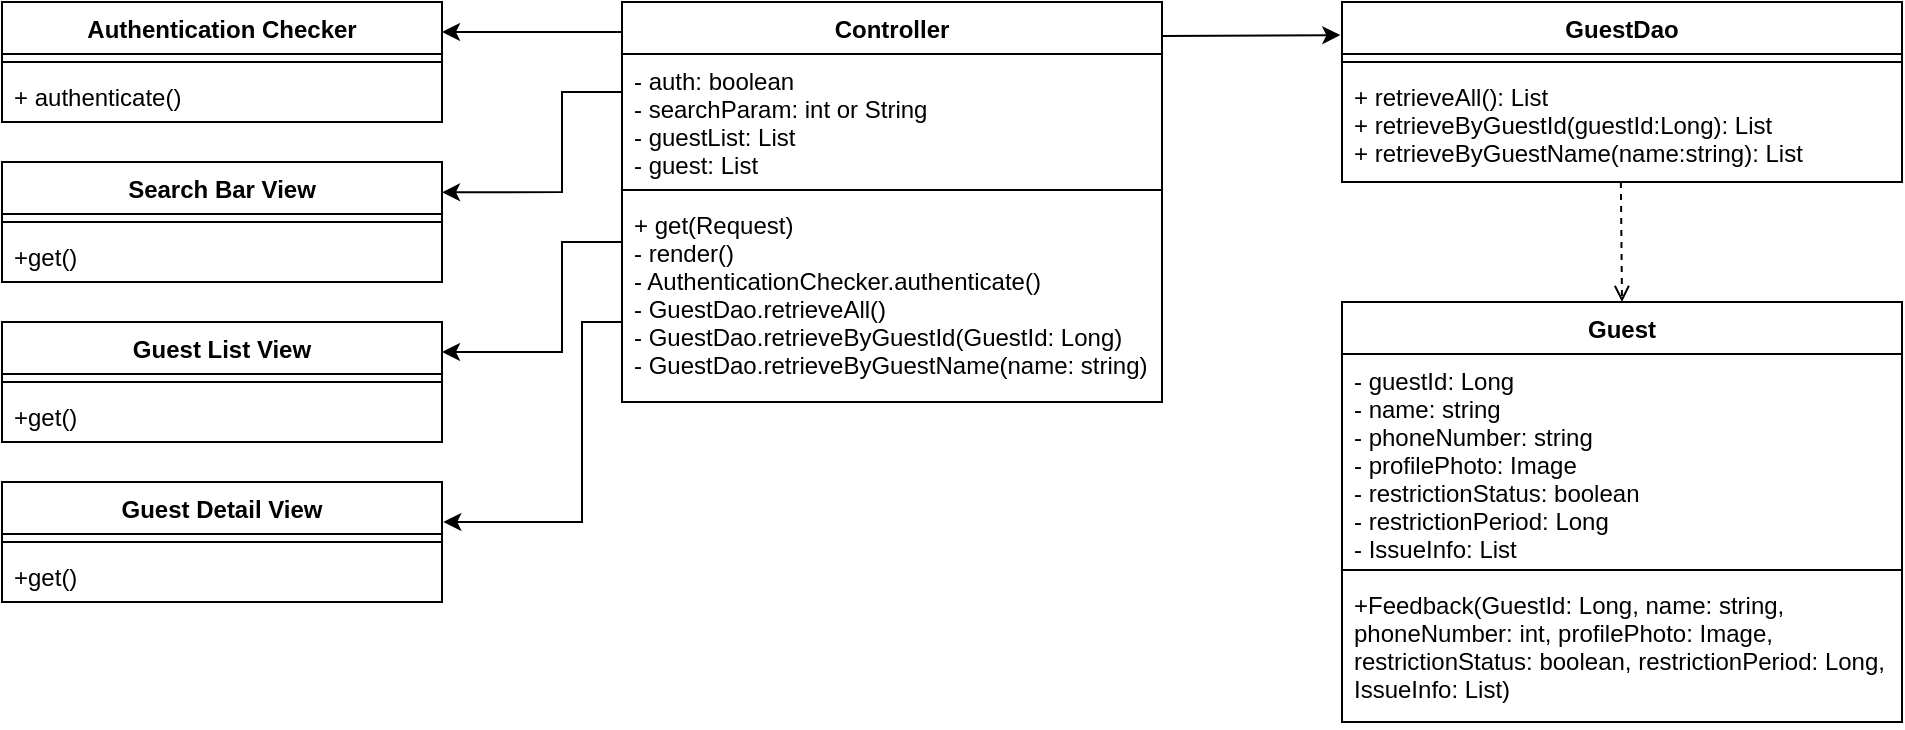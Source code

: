 <?xml version="1.0" encoding="UTF-8"?>
<mxfile version="14.6.12" type="google">
  <diagram id="17bONClx9CGosTeuGOa-" name="Page-1">
    <mxGraphModel dx="1278" dy="491" grid="1" gridSize="10" guides="1" tooltips="1" connect="1" arrows="1" fold="1" page="1" pageScale="1" pageWidth="827" pageHeight="1169" math="0" shadow="0">
      <root>
        <mxCell id="0" />
        <mxCell id="1" parent="0" />
        <mxCell id="XLez9herNrsKwmnZLOPz-1" value="Controller" style="swimlane;fontStyle=1;align=center;verticalAlign=top;childLayout=stackLayout;horizontal=1;startSize=26;horizontalStack=0;resizeParent=1;resizeParentMax=0;resizeLast=0;collapsible=1;marginBottom=0;" vertex="1" parent="1">
          <mxGeometry x="590" y="100" width="270" height="200" as="geometry" />
        </mxCell>
        <mxCell id="XLez9herNrsKwmnZLOPz-2" value="- auth: boolean&#xa;- searchParam: int or String&#xa;- guestList: List&#xa;- guest: List&#xa;" style="text;strokeColor=none;fillColor=none;align=left;verticalAlign=top;spacingLeft=4;spacingRight=4;overflow=hidden;rotatable=0;points=[[0,0.5],[1,0.5]];portConstraint=eastwest;" vertex="1" parent="XLez9herNrsKwmnZLOPz-1">
          <mxGeometry y="26" width="270" height="64" as="geometry" />
        </mxCell>
        <mxCell id="XLez9herNrsKwmnZLOPz-3" value="" style="line;strokeWidth=1;fillColor=none;align=left;verticalAlign=middle;spacingTop=-1;spacingLeft=3;spacingRight=3;rotatable=0;labelPosition=right;points=[];portConstraint=eastwest;" vertex="1" parent="XLez9herNrsKwmnZLOPz-1">
          <mxGeometry y="90" width="270" height="8" as="geometry" />
        </mxCell>
        <mxCell id="XLez9herNrsKwmnZLOPz-4" value="+ get(Request)&#xa;- render()&#xa;- AuthenticationChecker.authenticate()&#xa;- GuestDao.retrieveAll()&#xa;- GuestDao.retrieveByGuestId(GuestId: Long)&#xa;- GuestDao.retrieveByGuestName(name: string)" style="text;strokeColor=none;fillColor=none;align=left;verticalAlign=top;spacingLeft=4;spacingRight=4;overflow=hidden;rotatable=0;points=[[0,0.5],[1,0.5]];portConstraint=eastwest;" vertex="1" parent="XLez9herNrsKwmnZLOPz-1">
          <mxGeometry y="98" width="270" height="102" as="geometry" />
        </mxCell>
        <mxCell id="XLez9herNrsKwmnZLOPz-5" value="Search Bar View" style="swimlane;fontStyle=1;align=center;verticalAlign=top;childLayout=stackLayout;horizontal=1;startSize=26;horizontalStack=0;resizeParent=1;resizeParentMax=0;resizeLast=0;collapsible=1;marginBottom=0;" vertex="1" parent="1">
          <mxGeometry x="280" y="180" width="220" height="60" as="geometry" />
        </mxCell>
        <mxCell id="XLez9herNrsKwmnZLOPz-6" value="" style="line;strokeWidth=1;fillColor=none;align=left;verticalAlign=middle;spacingTop=-1;spacingLeft=3;spacingRight=3;rotatable=0;labelPosition=right;points=[];portConstraint=eastwest;" vertex="1" parent="XLez9herNrsKwmnZLOPz-5">
          <mxGeometry y="26" width="220" height="8" as="geometry" />
        </mxCell>
        <mxCell id="XLez9herNrsKwmnZLOPz-7" value="+get()" style="text;strokeColor=none;fillColor=none;align=left;verticalAlign=top;spacingLeft=4;spacingRight=4;overflow=hidden;rotatable=0;points=[[0,0.5],[1,0.5]];portConstraint=eastwest;" vertex="1" parent="XLez9herNrsKwmnZLOPz-5">
          <mxGeometry y="34" width="220" height="26" as="geometry" />
        </mxCell>
        <mxCell id="XLez9herNrsKwmnZLOPz-8" value="Guest List View" style="swimlane;fontStyle=1;align=center;verticalAlign=top;childLayout=stackLayout;horizontal=1;startSize=26;horizontalStack=0;resizeParent=1;resizeParentMax=0;resizeLast=0;collapsible=1;marginBottom=0;" vertex="1" parent="1">
          <mxGeometry x="280" y="260" width="220" height="60" as="geometry" />
        </mxCell>
        <mxCell id="XLez9herNrsKwmnZLOPz-9" value="" style="line;strokeWidth=1;fillColor=none;align=left;verticalAlign=middle;spacingTop=-1;spacingLeft=3;spacingRight=3;rotatable=0;labelPosition=right;points=[];portConstraint=eastwest;" vertex="1" parent="XLez9herNrsKwmnZLOPz-8">
          <mxGeometry y="26" width="220" height="8" as="geometry" />
        </mxCell>
        <mxCell id="XLez9herNrsKwmnZLOPz-10" value="+get()" style="text;strokeColor=none;fillColor=none;align=left;verticalAlign=top;spacingLeft=4;spacingRight=4;overflow=hidden;rotatable=0;points=[[0,0.5],[1,0.5]];portConstraint=eastwest;" vertex="1" parent="XLez9herNrsKwmnZLOPz-8">
          <mxGeometry y="34" width="220" height="26" as="geometry" />
        </mxCell>
        <mxCell id="XLez9herNrsKwmnZLOPz-11" value="Authentication Checker" style="swimlane;fontStyle=1;align=center;verticalAlign=top;childLayout=stackLayout;horizontal=1;startSize=26;horizontalStack=0;resizeParent=1;resizeParentMax=0;resizeLast=0;collapsible=1;marginBottom=0;" vertex="1" parent="1">
          <mxGeometry x="280" y="100" width="220" height="60" as="geometry" />
        </mxCell>
        <mxCell id="XLez9herNrsKwmnZLOPz-12" value="" style="line;strokeWidth=1;fillColor=none;align=left;verticalAlign=middle;spacingTop=-1;spacingLeft=3;spacingRight=3;rotatable=0;labelPosition=right;points=[];portConstraint=eastwest;" vertex="1" parent="XLez9herNrsKwmnZLOPz-11">
          <mxGeometry y="26" width="220" height="8" as="geometry" />
        </mxCell>
        <mxCell id="XLez9herNrsKwmnZLOPz-13" value="+ authenticate()" style="text;strokeColor=none;fillColor=none;align=left;verticalAlign=top;spacingLeft=4;spacingRight=4;overflow=hidden;rotatable=0;points=[[0,0.5],[1,0.5]];portConstraint=eastwest;" vertex="1" parent="XLez9herNrsKwmnZLOPz-11">
          <mxGeometry y="34" width="220" height="26" as="geometry" />
        </mxCell>
        <mxCell id="XLez9herNrsKwmnZLOPz-14" value="Guest" style="swimlane;fontStyle=1;align=center;verticalAlign=top;childLayout=stackLayout;horizontal=1;startSize=26;horizontalStack=0;resizeParent=1;resizeParentMax=0;resizeLast=0;collapsible=1;marginBottom=0;" vertex="1" parent="1">
          <mxGeometry x="950" y="250" width="280" height="210" as="geometry" />
        </mxCell>
        <mxCell id="XLez9herNrsKwmnZLOPz-15" value="- guestId: Long&#xa;- name: string&#xa;- phoneNumber: string&#xa;- profilePhoto: Image&#xa;- restrictionStatus: boolean&#xa;- restrictionPeriod: Long&#xa;- IssueInfo: List" style="text;strokeColor=none;fillColor=none;align=left;verticalAlign=top;spacingLeft=4;spacingRight=4;overflow=hidden;rotatable=0;points=[[0,0.5],[1,0.5]];portConstraint=eastwest;" vertex="1" parent="XLez9herNrsKwmnZLOPz-14">
          <mxGeometry y="26" width="280" height="104" as="geometry" />
        </mxCell>
        <mxCell id="XLez9herNrsKwmnZLOPz-16" value="" style="line;strokeWidth=1;fillColor=none;align=left;verticalAlign=middle;spacingTop=-1;spacingLeft=3;spacingRight=3;rotatable=0;labelPosition=right;points=[];portConstraint=eastwest;" vertex="1" parent="XLez9herNrsKwmnZLOPz-14">
          <mxGeometry y="130" width="280" height="8" as="geometry" />
        </mxCell>
        <mxCell id="XLez9herNrsKwmnZLOPz-17" value="+Feedback(GuestId: Long, name: string,&#xa;phoneNumber: int, profilePhoto: Image,&#xa;restrictionStatus: boolean, restrictionPeriod: Long,&#xa;IssueInfo: List)" style="text;strokeColor=none;fillColor=none;align=left;verticalAlign=top;spacingLeft=4;spacingRight=4;overflow=hidden;rotatable=0;points=[[0,0.5],[1,0.5]];portConstraint=eastwest;" vertex="1" parent="XLez9herNrsKwmnZLOPz-14">
          <mxGeometry y="138" width="280" height="72" as="geometry" />
        </mxCell>
        <mxCell id="XLez9herNrsKwmnZLOPz-18" value="GuestDao" style="swimlane;fontStyle=1;align=center;verticalAlign=top;childLayout=stackLayout;horizontal=1;startSize=26;horizontalStack=0;resizeParent=1;resizeParentMax=0;resizeLast=0;collapsible=1;marginBottom=0;" vertex="1" parent="1">
          <mxGeometry x="950" y="100" width="280" height="90" as="geometry" />
        </mxCell>
        <mxCell id="XLez9herNrsKwmnZLOPz-19" value="" style="line;strokeWidth=1;fillColor=none;align=left;verticalAlign=middle;spacingTop=-1;spacingLeft=3;spacingRight=3;rotatable=0;labelPosition=right;points=[];portConstraint=eastwest;" vertex="1" parent="XLez9herNrsKwmnZLOPz-18">
          <mxGeometry y="26" width="280" height="8" as="geometry" />
        </mxCell>
        <mxCell id="XLez9herNrsKwmnZLOPz-20" value="+ retrieveAll(): List&#xa;+ retrieveByGuestId(guestId:Long): List&#xa;+ retrieveByGuestName(name:string): List" style="text;strokeColor=none;fillColor=none;align=left;verticalAlign=top;spacingLeft=4;spacingRight=4;overflow=hidden;rotatable=0;points=[[0,0.5],[1,0.5]];portConstraint=eastwest;" vertex="1" parent="XLez9herNrsKwmnZLOPz-18">
          <mxGeometry y="34" width="280" height="56" as="geometry" />
        </mxCell>
        <mxCell id="XLez9herNrsKwmnZLOPz-21" value="" style="endArrow=classic;html=1;exitX=0.001;exitY=0.075;exitDx=0;exitDy=0;exitPerimeter=0;entryX=1;entryY=0.25;entryDx=0;entryDy=0;" edge="1" parent="1" source="XLez9herNrsKwmnZLOPz-1" target="XLez9herNrsKwmnZLOPz-11">
          <mxGeometry width="50" height="50" relative="1" as="geometry">
            <mxPoint x="520" y="90" as="sourcePoint" />
            <mxPoint x="570" y="40" as="targetPoint" />
          </mxGeometry>
        </mxCell>
        <mxCell id="XLez9herNrsKwmnZLOPz-22" value="" style="endArrow=classic;html=1;entryX=1;entryY=0.25;entryDx=0;entryDy=0;rounded=0;" edge="1" parent="1">
          <mxGeometry width="50" height="50" relative="1" as="geometry">
            <mxPoint x="590" y="145" as="sourcePoint" />
            <mxPoint x="500" y="195.16" as="targetPoint" />
            <Array as="points">
              <mxPoint x="560" y="145" />
              <mxPoint x="560" y="195" />
            </Array>
          </mxGeometry>
        </mxCell>
        <mxCell id="XLez9herNrsKwmnZLOPz-23" value="" style="endArrow=classic;html=1;exitX=0.001;exitY=0.075;exitDx=0;exitDy=0;exitPerimeter=0;entryX=1;entryY=0.25;entryDx=0;entryDy=0;rounded=0;" edge="1" parent="1" target="XLez9herNrsKwmnZLOPz-8">
          <mxGeometry width="50" height="50" relative="1" as="geometry">
            <mxPoint x="590.22" y="220" as="sourcePoint" />
            <mxPoint x="500" y="220.75" as="targetPoint" />
            <Array as="points">
              <mxPoint x="560" y="220" />
              <mxPoint x="560" y="275" />
            </Array>
          </mxGeometry>
        </mxCell>
        <mxCell id="XLez9herNrsKwmnZLOPz-24" value="" style="endArrow=classic;html=1;entryX=-0.003;entryY=0.184;entryDx=0;entryDy=0;entryPerimeter=0;" edge="1" parent="1" target="XLez9herNrsKwmnZLOPz-18">
          <mxGeometry width="50" height="50" relative="1" as="geometry">
            <mxPoint x="860" y="117" as="sourcePoint" />
            <mxPoint x="910" y="70" as="targetPoint" />
          </mxGeometry>
        </mxCell>
        <mxCell id="XLez9herNrsKwmnZLOPz-25" value="" style="endArrow=open;html=1;entryX=0.5;entryY=0;entryDx=0;entryDy=0;exitX=0.498;exitY=1.001;exitDx=0;exitDy=0;exitPerimeter=0;dashed=1;endFill=0;" edge="1" parent="1" source="XLez9herNrsKwmnZLOPz-20" target="XLez9herNrsKwmnZLOPz-14">
          <mxGeometry width="50" height="50" relative="1" as="geometry">
            <mxPoint x="1080" y="170" as="sourcePoint" />
            <mxPoint x="1130" y="120" as="targetPoint" />
          </mxGeometry>
        </mxCell>
        <mxCell id="XLez9herNrsKwmnZLOPz-28" value="Guest Detail View" style="swimlane;fontStyle=1;align=center;verticalAlign=top;childLayout=stackLayout;horizontal=1;startSize=26;horizontalStack=0;resizeParent=1;resizeParentMax=0;resizeLast=0;collapsible=1;marginBottom=0;" vertex="1" parent="1">
          <mxGeometry x="280" y="340" width="220" height="60" as="geometry" />
        </mxCell>
        <mxCell id="XLez9herNrsKwmnZLOPz-29" value="" style="line;strokeWidth=1;fillColor=none;align=left;verticalAlign=middle;spacingTop=-1;spacingLeft=3;spacingRight=3;rotatable=0;labelPosition=right;points=[];portConstraint=eastwest;" vertex="1" parent="XLez9herNrsKwmnZLOPz-28">
          <mxGeometry y="26" width="220" height="8" as="geometry" />
        </mxCell>
        <mxCell id="XLez9herNrsKwmnZLOPz-30" value="+get()" style="text;strokeColor=none;fillColor=none;align=left;verticalAlign=top;spacingLeft=4;spacingRight=4;overflow=hidden;rotatable=0;points=[[0,0.5],[1,0.5]];portConstraint=eastwest;" vertex="1" parent="XLez9herNrsKwmnZLOPz-28">
          <mxGeometry y="34" width="220" height="26" as="geometry" />
        </mxCell>
        <mxCell id="XLez9herNrsKwmnZLOPz-31" value="" style="endArrow=classic;html=1;exitX=0.001;exitY=0.608;exitDx=0;exitDy=0;exitPerimeter=0;rounded=0;entryX=1.003;entryY=0.333;entryDx=0;entryDy=0;entryPerimeter=0;" edge="1" parent="1" source="XLez9herNrsKwmnZLOPz-4" target="XLez9herNrsKwmnZLOPz-28">
          <mxGeometry width="50" height="50" relative="1" as="geometry">
            <mxPoint x="590.22" y="285" as="sourcePoint" />
            <mxPoint x="510" y="360" as="targetPoint" />
            <Array as="points">
              <mxPoint x="570" y="260" />
              <mxPoint x="570" y="360" />
            </Array>
          </mxGeometry>
        </mxCell>
      </root>
    </mxGraphModel>
  </diagram>
</mxfile>
